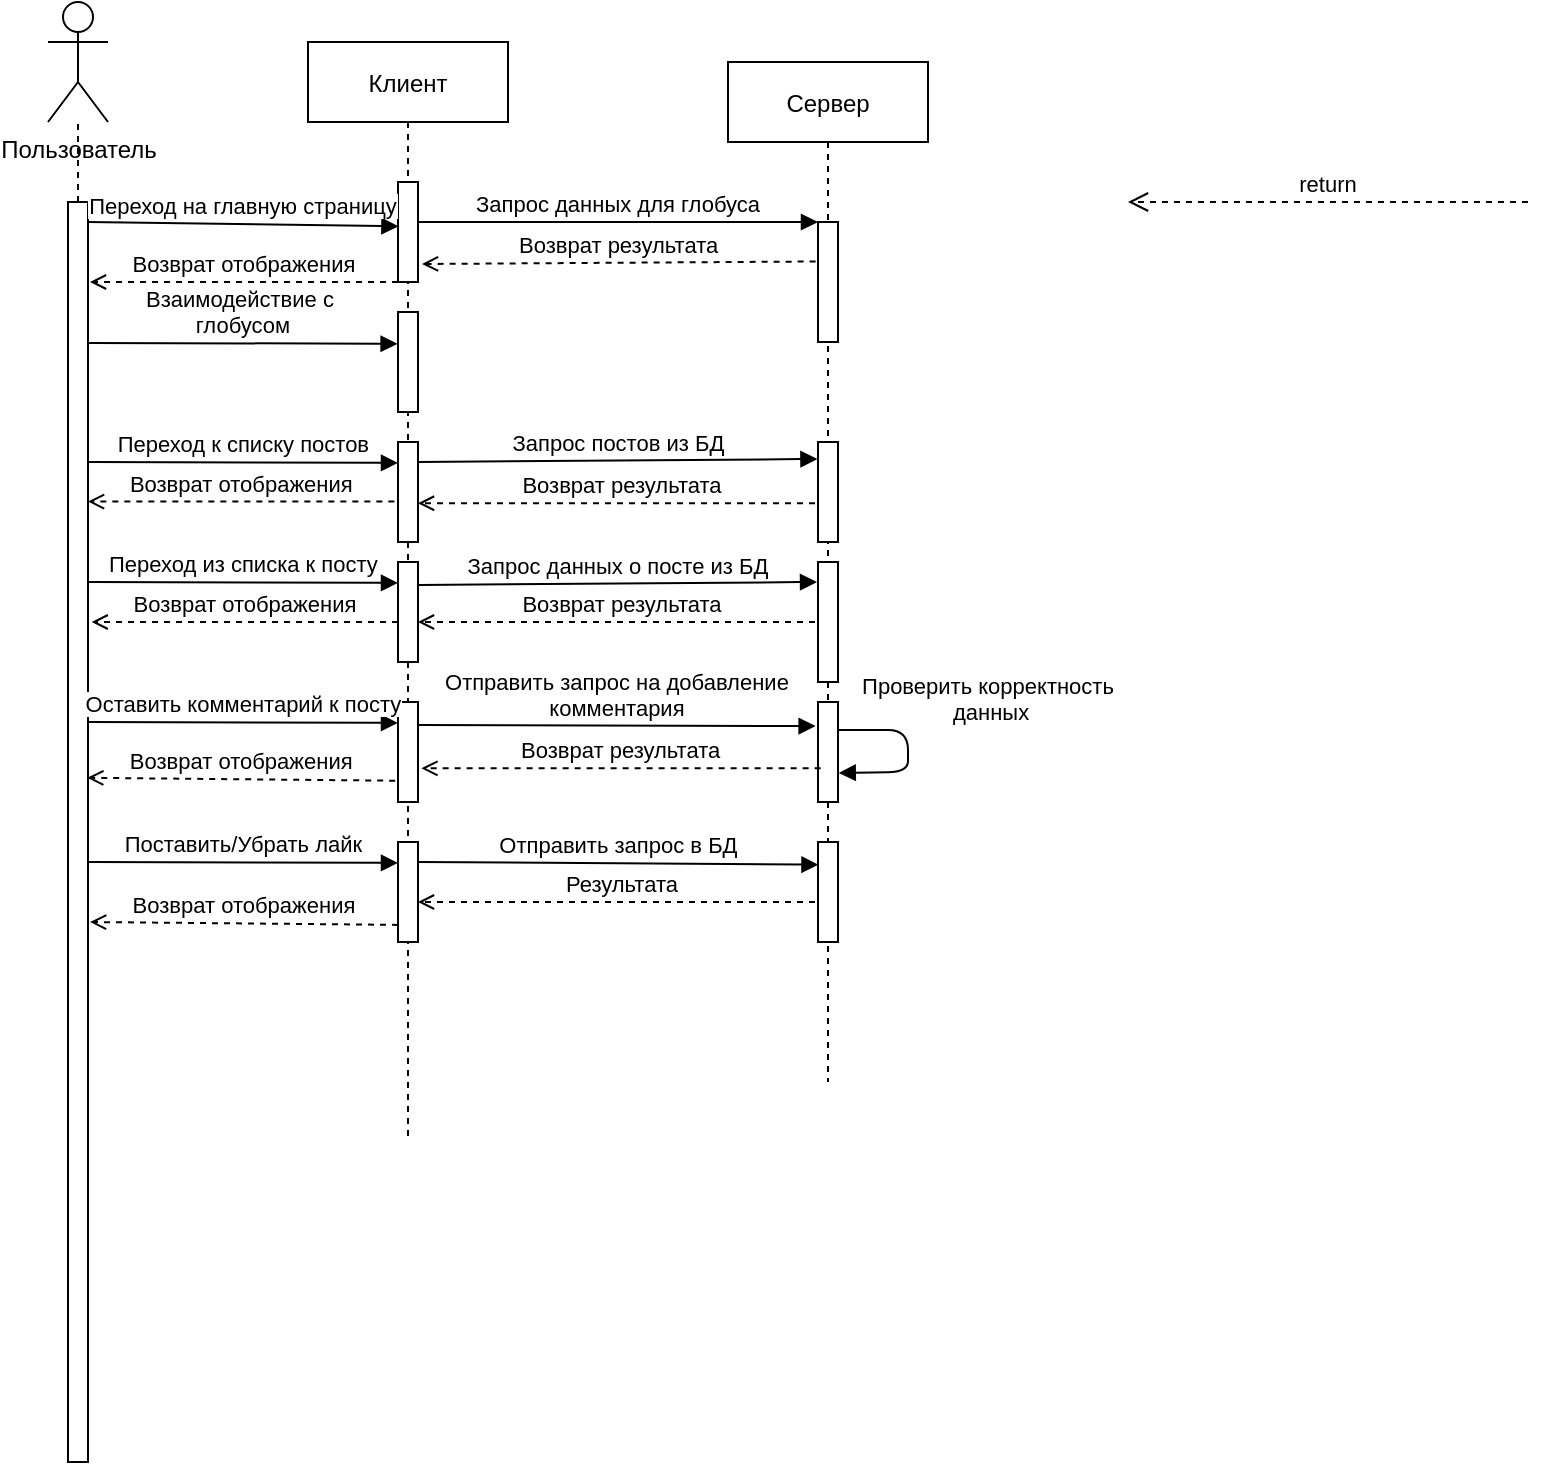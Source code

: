 <mxfile version="14.7.3" type="github">
  <diagram id="kgpKYQtTHZ0yAKxKKP6v" name="Page-1">
    <mxGraphModel dx="269" dy="157" grid="1" gridSize="10" guides="1" tooltips="1" connect="1" arrows="1" fold="1" page="1" pageScale="1" pageWidth="1100" pageHeight="850" background="none" math="0" shadow="0">
      <root>
        <mxCell id="0" />
        <mxCell id="1" parent="0" />
        <mxCell id="EgkcAiieyC2Qmeuv6FJ1-42" value="Результата" style="verticalAlign=bottom;endArrow=open;shadow=0;strokeWidth=1;entryX=0.964;entryY=0.457;entryDx=0;entryDy=0;entryPerimeter=0;dashed=1;endFill=0;" edge="1" parent="1" source="3nuBFxr9cyL0pnOWT2aG-5">
          <mxGeometry relative="1" as="geometry">
            <mxPoint x="368.96" y="511.44" as="sourcePoint" />
            <mxPoint x="215.0" y="510" as="targetPoint" />
          </mxGeometry>
        </mxCell>
        <mxCell id="EgkcAiieyC2Qmeuv6FJ1-35" value="Проверить корректность&#xa; данных" style="verticalAlign=bottom;endArrow=block;shadow=0;strokeWidth=1;entryX=1.037;entryY=0.709;entryDx=0;entryDy=0;entryPerimeter=0;" edge="1" parent="1" target="EgkcAiieyC2Qmeuv6FJ1-34">
          <mxGeometry x="-0.228" y="40" relative="1" as="geometry">
            <mxPoint x="425" y="424" as="sourcePoint" />
            <mxPoint x="623.33" y="424.55" as="targetPoint" />
            <Array as="points">
              <mxPoint x="460" y="424" />
              <mxPoint x="460" y="445" />
            </Array>
            <mxPoint as="offset" />
          </mxGeometry>
        </mxCell>
        <mxCell id="EgkcAiieyC2Qmeuv6FJ1-31" value="Возврат результата" style="verticalAlign=bottom;endArrow=open;shadow=0;strokeWidth=1;dashed=1;endFill=0;" edge="1" parent="1">
          <mxGeometry relative="1" as="geometry">
            <mxPoint x="419.5" y="370" as="sourcePoint" />
            <mxPoint x="215" y="370" as="targetPoint" />
          </mxGeometry>
        </mxCell>
        <mxCell id="3nuBFxr9cyL0pnOWT2aG-1" value="Клиент" style="shape=umlLifeline;perimeter=lifelinePerimeter;container=1;collapsible=0;recursiveResize=0;rounded=0;shadow=0;strokeWidth=1;" parent="1" vertex="1">
          <mxGeometry x="160" y="80" width="100" height="550" as="geometry" />
        </mxCell>
        <mxCell id="3nuBFxr9cyL0pnOWT2aG-2" value="" style="points=[];perimeter=orthogonalPerimeter;rounded=0;shadow=0;strokeWidth=1;" parent="3nuBFxr9cyL0pnOWT2aG-1" vertex="1">
          <mxGeometry x="45" y="70" width="10" height="50" as="geometry" />
        </mxCell>
        <mxCell id="EgkcAiieyC2Qmeuv6FJ1-16" value="" style="points=[];perimeter=orthogonalPerimeter;rounded=0;shadow=0;strokeWidth=1;" vertex="1" parent="3nuBFxr9cyL0pnOWT2aG-1">
          <mxGeometry x="45" y="200" width="10" height="50" as="geometry" />
        </mxCell>
        <mxCell id="EgkcAiieyC2Qmeuv6FJ1-23" value="" style="points=[];perimeter=orthogonalPerimeter;rounded=0;shadow=0;strokeWidth=1;" vertex="1" parent="3nuBFxr9cyL0pnOWT2aG-1">
          <mxGeometry x="45" y="260" width="10" height="50" as="geometry" />
        </mxCell>
        <mxCell id="EgkcAiieyC2Qmeuv6FJ1-27" value="" style="points=[];perimeter=orthogonalPerimeter;rounded=0;shadow=0;strokeWidth=1;" vertex="1" parent="3nuBFxr9cyL0pnOWT2aG-1">
          <mxGeometry x="45" y="330" width="10" height="50" as="geometry" />
        </mxCell>
        <mxCell id="EgkcAiieyC2Qmeuv6FJ1-37" value="" style="points=[];perimeter=orthogonalPerimeter;rounded=0;shadow=0;strokeWidth=1;" vertex="1" parent="3nuBFxr9cyL0pnOWT2aG-1">
          <mxGeometry x="45" y="400" width="10" height="50" as="geometry" />
        </mxCell>
        <mxCell id="3nuBFxr9cyL0pnOWT2aG-5" value="Сервер" style="shape=umlLifeline;perimeter=lifelinePerimeter;container=1;collapsible=0;recursiveResize=0;rounded=0;shadow=0;strokeWidth=1;" parent="1" vertex="1">
          <mxGeometry x="370" y="90" width="100" height="510" as="geometry" />
        </mxCell>
        <mxCell id="3nuBFxr9cyL0pnOWT2aG-6" value="" style="points=[];perimeter=orthogonalPerimeter;rounded=0;shadow=0;strokeWidth=1;" parent="3nuBFxr9cyL0pnOWT2aG-5" vertex="1">
          <mxGeometry x="45" y="80" width="10" height="60" as="geometry" />
        </mxCell>
        <mxCell id="EgkcAiieyC2Qmeuv6FJ1-29" value="" style="points=[];perimeter=orthogonalPerimeter;rounded=0;shadow=0;strokeWidth=1;" vertex="1" parent="3nuBFxr9cyL0pnOWT2aG-5">
          <mxGeometry x="45" y="250" width="10" height="60" as="geometry" />
        </mxCell>
        <mxCell id="3nuBFxr9cyL0pnOWT2aG-8" value="Запрос данных для глобуса" style="verticalAlign=bottom;endArrow=block;entryX=0;entryY=0;shadow=0;strokeWidth=1;" parent="1" source="3nuBFxr9cyL0pnOWT2aG-2" target="3nuBFxr9cyL0pnOWT2aG-6" edge="1">
          <mxGeometry relative="1" as="geometry">
            <mxPoint x="280" y="170" as="sourcePoint" />
          </mxGeometry>
        </mxCell>
        <mxCell id="3nuBFxr9cyL0pnOWT2aG-9" value="Возврат результата" style="verticalAlign=bottom;endArrow=open;shadow=0;strokeWidth=1;exitX=-0.119;exitY=0.329;exitDx=0;exitDy=0;exitPerimeter=0;dashed=1;endFill=0;" parent="1" source="3nuBFxr9cyL0pnOWT2aG-6" edge="1">
          <mxGeometry relative="1" as="geometry">
            <mxPoint x="245" y="210" as="sourcePoint" />
            <mxPoint x="217" y="191" as="targetPoint" />
          </mxGeometry>
        </mxCell>
        <mxCell id="EgkcAiieyC2Qmeuv6FJ1-1" value="Пользователь" style="shape=umlActor;verticalLabelPosition=bottom;verticalAlign=top;html=1;outlineConnect=0;" vertex="1" parent="1">
          <mxGeometry x="30" y="60" width="30" height="60" as="geometry" />
        </mxCell>
        <mxCell id="EgkcAiieyC2Qmeuv6FJ1-6" value="" style="endArrow=none;dashed=1;html=1;" edge="1" parent="1" target="EgkcAiieyC2Qmeuv6FJ1-1">
          <mxGeometry width="50" height="50" relative="1" as="geometry">
            <mxPoint x="45" y="400" as="sourcePoint" />
            <mxPoint x="90" y="250" as="targetPoint" />
          </mxGeometry>
        </mxCell>
        <mxCell id="EgkcAiieyC2Qmeuv6FJ1-7" value="" style="rounded=0;whiteSpace=wrap;html=1;" vertex="1" parent="1">
          <mxGeometry x="40" y="160" width="10" height="630" as="geometry" />
        </mxCell>
        <mxCell id="EgkcAiieyC2Qmeuv6FJ1-8" value="Взаимодействие с &#xa;глобусом" style="verticalAlign=bottom;endArrow=block;shadow=0;strokeWidth=1;entryX=-0.02;entryY=0.318;entryDx=0;entryDy=0;entryPerimeter=0;" edge="1" parent="1" target="EgkcAiieyC2Qmeuv6FJ1-13">
          <mxGeometry relative="1" as="geometry">
            <mxPoint x="50" y="230.44" as="sourcePoint" />
            <mxPoint x="203" y="230" as="targetPoint" />
          </mxGeometry>
        </mxCell>
        <mxCell id="EgkcAiieyC2Qmeuv6FJ1-9" value="Возврат отображения " style="verticalAlign=bottom;endArrow=open;shadow=0;strokeWidth=1;dashed=1;endFill=0;" edge="1" parent="1" source="3nuBFxr9cyL0pnOWT2aG-2">
          <mxGeometry x="-0.021" relative="1" as="geometry">
            <mxPoint x="60" y="180" as="sourcePoint" />
            <mxPoint x="51" y="200" as="targetPoint" />
            <mxPoint as="offset" />
          </mxGeometry>
        </mxCell>
        <mxCell id="EgkcAiieyC2Qmeuv6FJ1-10" value="Переход на главную страницу" style="verticalAlign=bottom;endArrow=block;shadow=0;strokeWidth=1;entryX=0.021;entryY=0.443;entryDx=0;entryDy=0;entryPerimeter=0;" edge="1" parent="1" target="3nuBFxr9cyL0pnOWT2aG-2">
          <mxGeometry relative="1" as="geometry">
            <mxPoint x="50" y="170" as="sourcePoint" />
            <mxPoint x="200" y="170" as="targetPoint" />
          </mxGeometry>
        </mxCell>
        <mxCell id="EgkcAiieyC2Qmeuv6FJ1-12" value="return" style="verticalAlign=bottom;endArrow=open;dashed=1;endSize=8;exitX=0;exitY=0.95;shadow=0;strokeWidth=1;" edge="1" parent="1">
          <mxGeometry relative="1" as="geometry">
            <mxPoint x="570.0" y="160" as="targetPoint" />
            <mxPoint x="770.0" y="160" as="sourcePoint" />
          </mxGeometry>
        </mxCell>
        <mxCell id="EgkcAiieyC2Qmeuv6FJ1-14" value="Возврат отображения" style="verticalAlign=bottom;endArrow=open;shadow=0;strokeWidth=1;entryX=0.964;entryY=0.457;entryDx=0;entryDy=0;entryPerimeter=0;dashed=1;endFill=0;exitX=-0.14;exitY=0.787;exitDx=0;exitDy=0;exitPerimeter=0;" edge="1" parent="1" source="EgkcAiieyC2Qmeuv6FJ1-27" target="EgkcAiieyC2Qmeuv6FJ1-7">
          <mxGeometry relative="1" as="geometry">
            <mxPoint x="200" y="251" as="sourcePoint" />
            <mxPoint x="214.8" y="240.9" as="targetPoint" />
          </mxGeometry>
        </mxCell>
        <mxCell id="EgkcAiieyC2Qmeuv6FJ1-13" value="" style="points=[];perimeter=orthogonalPerimeter;rounded=0;shadow=0;strokeWidth=1;" vertex="1" parent="1">
          <mxGeometry x="205" y="215" width="10" height="50" as="geometry" />
        </mxCell>
        <mxCell id="EgkcAiieyC2Qmeuv6FJ1-17" value="Переход к списку постов" style="verticalAlign=bottom;endArrow=block;shadow=0;strokeWidth=1;entryX=-0.02;entryY=0.318;entryDx=0;entryDy=0;entryPerimeter=0;" edge="1" parent="1">
          <mxGeometry relative="1" as="geometry">
            <mxPoint x="50.2" y="290.0" as="sourcePoint" />
            <mxPoint x="205.0" y="290.46" as="targetPoint" />
          </mxGeometry>
        </mxCell>
        <mxCell id="EgkcAiieyC2Qmeuv6FJ1-19" value="Запрос постов из БД" style="verticalAlign=bottom;endArrow=block;shadow=0;strokeWidth=1;entryX=-0.028;entryY=0.17;entryDx=0;entryDy=0;entryPerimeter=0;" edge="1" parent="1" target="EgkcAiieyC2Qmeuv6FJ1-18">
          <mxGeometry relative="1" as="geometry">
            <mxPoint x="215.2" y="290" as="sourcePoint" />
            <mxPoint x="410" y="290" as="targetPoint" />
          </mxGeometry>
        </mxCell>
        <mxCell id="EgkcAiieyC2Qmeuv6FJ1-20" value="Возврат результата" style="verticalAlign=bottom;endArrow=open;shadow=0;strokeWidth=1;dashed=1;endFill=0;" edge="1" parent="1" source="3nuBFxr9cyL0pnOWT2aG-5">
          <mxGeometry relative="1" as="geometry">
            <mxPoint x="411.81" y="309.37" as="sourcePoint" />
            <mxPoint x="215" y="310.63" as="targetPoint" />
          </mxGeometry>
        </mxCell>
        <mxCell id="EgkcAiieyC2Qmeuv6FJ1-22" value="Возврат отображения " style="verticalAlign=bottom;endArrow=open;shadow=0;strokeWidth=1;entryX=1.183;entryY=0.181;entryDx=0;entryDy=0;entryPerimeter=0;dashed=1;endFill=0;" edge="1" parent="1">
          <mxGeometry x="-0.021" relative="1" as="geometry">
            <mxPoint x="203.17" y="309.8" as="sourcePoint" />
            <mxPoint x="50.0" y="309.8" as="targetPoint" />
            <mxPoint as="offset" />
          </mxGeometry>
        </mxCell>
        <mxCell id="EgkcAiieyC2Qmeuv6FJ1-24" value="Переход из списка к посту" style="verticalAlign=bottom;endArrow=block;shadow=0;strokeWidth=1;entryX=-0.02;entryY=0.318;entryDx=0;entryDy=0;entryPerimeter=0;" edge="1" parent="1">
          <mxGeometry relative="1" as="geometry">
            <mxPoint x="50.2" y="350" as="sourcePoint" />
            <mxPoint x="205" y="350.46" as="targetPoint" />
          </mxGeometry>
        </mxCell>
        <mxCell id="EgkcAiieyC2Qmeuv6FJ1-25" value="Возврат отображения " style="verticalAlign=bottom;endArrow=open;shadow=0;strokeWidth=1;entryX=1.183;entryY=0.181;entryDx=0;entryDy=0;entryPerimeter=0;dashed=1;endFill=0;" edge="1" parent="1">
          <mxGeometry x="-0.021" relative="1" as="geometry">
            <mxPoint x="205.0" y="370.0" as="sourcePoint" />
            <mxPoint x="51.83" y="370.0" as="targetPoint" />
            <mxPoint as="offset" />
          </mxGeometry>
        </mxCell>
        <mxCell id="EgkcAiieyC2Qmeuv6FJ1-18" value="" style="points=[];perimeter=orthogonalPerimeter;rounded=0;shadow=0;strokeWidth=1;" vertex="1" parent="1">
          <mxGeometry x="415" y="280" width="10" height="50" as="geometry" />
        </mxCell>
        <mxCell id="EgkcAiieyC2Qmeuv6FJ1-30" value="Запрос данных о посте из БД" style="verticalAlign=bottom;endArrow=block;shadow=0;strokeWidth=1;entryX=-0.028;entryY=0.17;entryDx=0;entryDy=0;entryPerimeter=0;" edge="1" parent="1">
          <mxGeometry relative="1" as="geometry">
            <mxPoint x="215.0" y="351.5" as="sourcePoint" />
            <mxPoint x="414.52" y="350" as="targetPoint" />
          </mxGeometry>
        </mxCell>
        <mxCell id="EgkcAiieyC2Qmeuv6FJ1-32" value="Оставить комментарий к посту" style="verticalAlign=bottom;endArrow=block;shadow=0;strokeWidth=1;entryX=-0.02;entryY=0.318;entryDx=0;entryDy=0;entryPerimeter=0;" edge="1" parent="1">
          <mxGeometry relative="1" as="geometry">
            <mxPoint x="50.2" y="420" as="sourcePoint" />
            <mxPoint x="205" y="420.46" as="targetPoint" />
          </mxGeometry>
        </mxCell>
        <mxCell id="EgkcAiieyC2Qmeuv6FJ1-33" value="Отправить запрос на добавление&#xa;комментария" style="verticalAlign=bottom;endArrow=block;shadow=0;strokeWidth=1;entryX=-0.119;entryY=0.241;entryDx=0;entryDy=0;entryPerimeter=0;" edge="1" parent="1" target="EgkcAiieyC2Qmeuv6FJ1-34">
          <mxGeometry relative="1" as="geometry">
            <mxPoint x="215.48" y="421.5" as="sourcePoint" />
            <mxPoint x="415" y="420" as="targetPoint" />
          </mxGeometry>
        </mxCell>
        <mxCell id="EgkcAiieyC2Qmeuv6FJ1-34" value="" style="points=[];perimeter=orthogonalPerimeter;rounded=0;shadow=0;strokeWidth=1;" vertex="1" parent="1">
          <mxGeometry x="415" y="410" width="10" height="50" as="geometry" />
        </mxCell>
        <mxCell id="EgkcAiieyC2Qmeuv6FJ1-36" value="Возврат результата" style="verticalAlign=bottom;endArrow=open;shadow=0;strokeWidth=1;dashed=1;endFill=0;exitX=0.132;exitY=0.663;exitDx=0;exitDy=0;exitPerimeter=0;entryX=1.17;entryY=0.663;entryDx=0;entryDy=0;entryPerimeter=0;" edge="1" parent="1" source="EgkcAiieyC2Qmeuv6FJ1-34" target="EgkcAiieyC2Qmeuv6FJ1-27">
          <mxGeometry relative="1" as="geometry">
            <mxPoint x="419.5" y="440" as="sourcePoint" />
            <mxPoint x="215" y="440" as="targetPoint" />
          </mxGeometry>
        </mxCell>
        <mxCell id="EgkcAiieyC2Qmeuv6FJ1-38" value="Поставить/Убрать лайк" style="verticalAlign=bottom;endArrow=block;shadow=0;strokeWidth=1;entryX=-0.02;entryY=0.318;entryDx=0;entryDy=0;entryPerimeter=0;" edge="1" parent="1">
          <mxGeometry relative="1" as="geometry">
            <mxPoint x="50.2" y="490" as="sourcePoint" />
            <mxPoint x="205" y="490.46" as="targetPoint" />
          </mxGeometry>
        </mxCell>
        <mxCell id="EgkcAiieyC2Qmeuv6FJ1-39" value="Возврат отображения" style="verticalAlign=bottom;endArrow=open;shadow=0;strokeWidth=1;entryX=0.964;entryY=0.457;entryDx=0;entryDy=0;entryPerimeter=0;dashed=1;endFill=0;exitX=-0.14;exitY=0.787;exitDx=0;exitDy=0;exitPerimeter=0;" edge="1" parent="1">
          <mxGeometry relative="1" as="geometry">
            <mxPoint x="205.0" y="521.44" as="sourcePoint" />
            <mxPoint x="51.04" y="520" as="targetPoint" />
          </mxGeometry>
        </mxCell>
        <mxCell id="EgkcAiieyC2Qmeuv6FJ1-40" value="Отправить запрос в БД" style="verticalAlign=bottom;endArrow=block;shadow=0;strokeWidth=1;entryX=0.024;entryY=0.227;entryDx=0;entryDy=0;entryPerimeter=0;" edge="1" parent="1" target="EgkcAiieyC2Qmeuv6FJ1-41">
          <mxGeometry relative="1" as="geometry">
            <mxPoint x="215.2" y="490" as="sourcePoint" />
            <mxPoint x="414" y="489" as="targetPoint" />
          </mxGeometry>
        </mxCell>
        <mxCell id="EgkcAiieyC2Qmeuv6FJ1-41" value="" style="points=[];perimeter=orthogonalPerimeter;rounded=0;shadow=0;strokeWidth=1;" vertex="1" parent="1">
          <mxGeometry x="415" y="480" width="10" height="50" as="geometry" />
        </mxCell>
      </root>
    </mxGraphModel>
  </diagram>
</mxfile>
